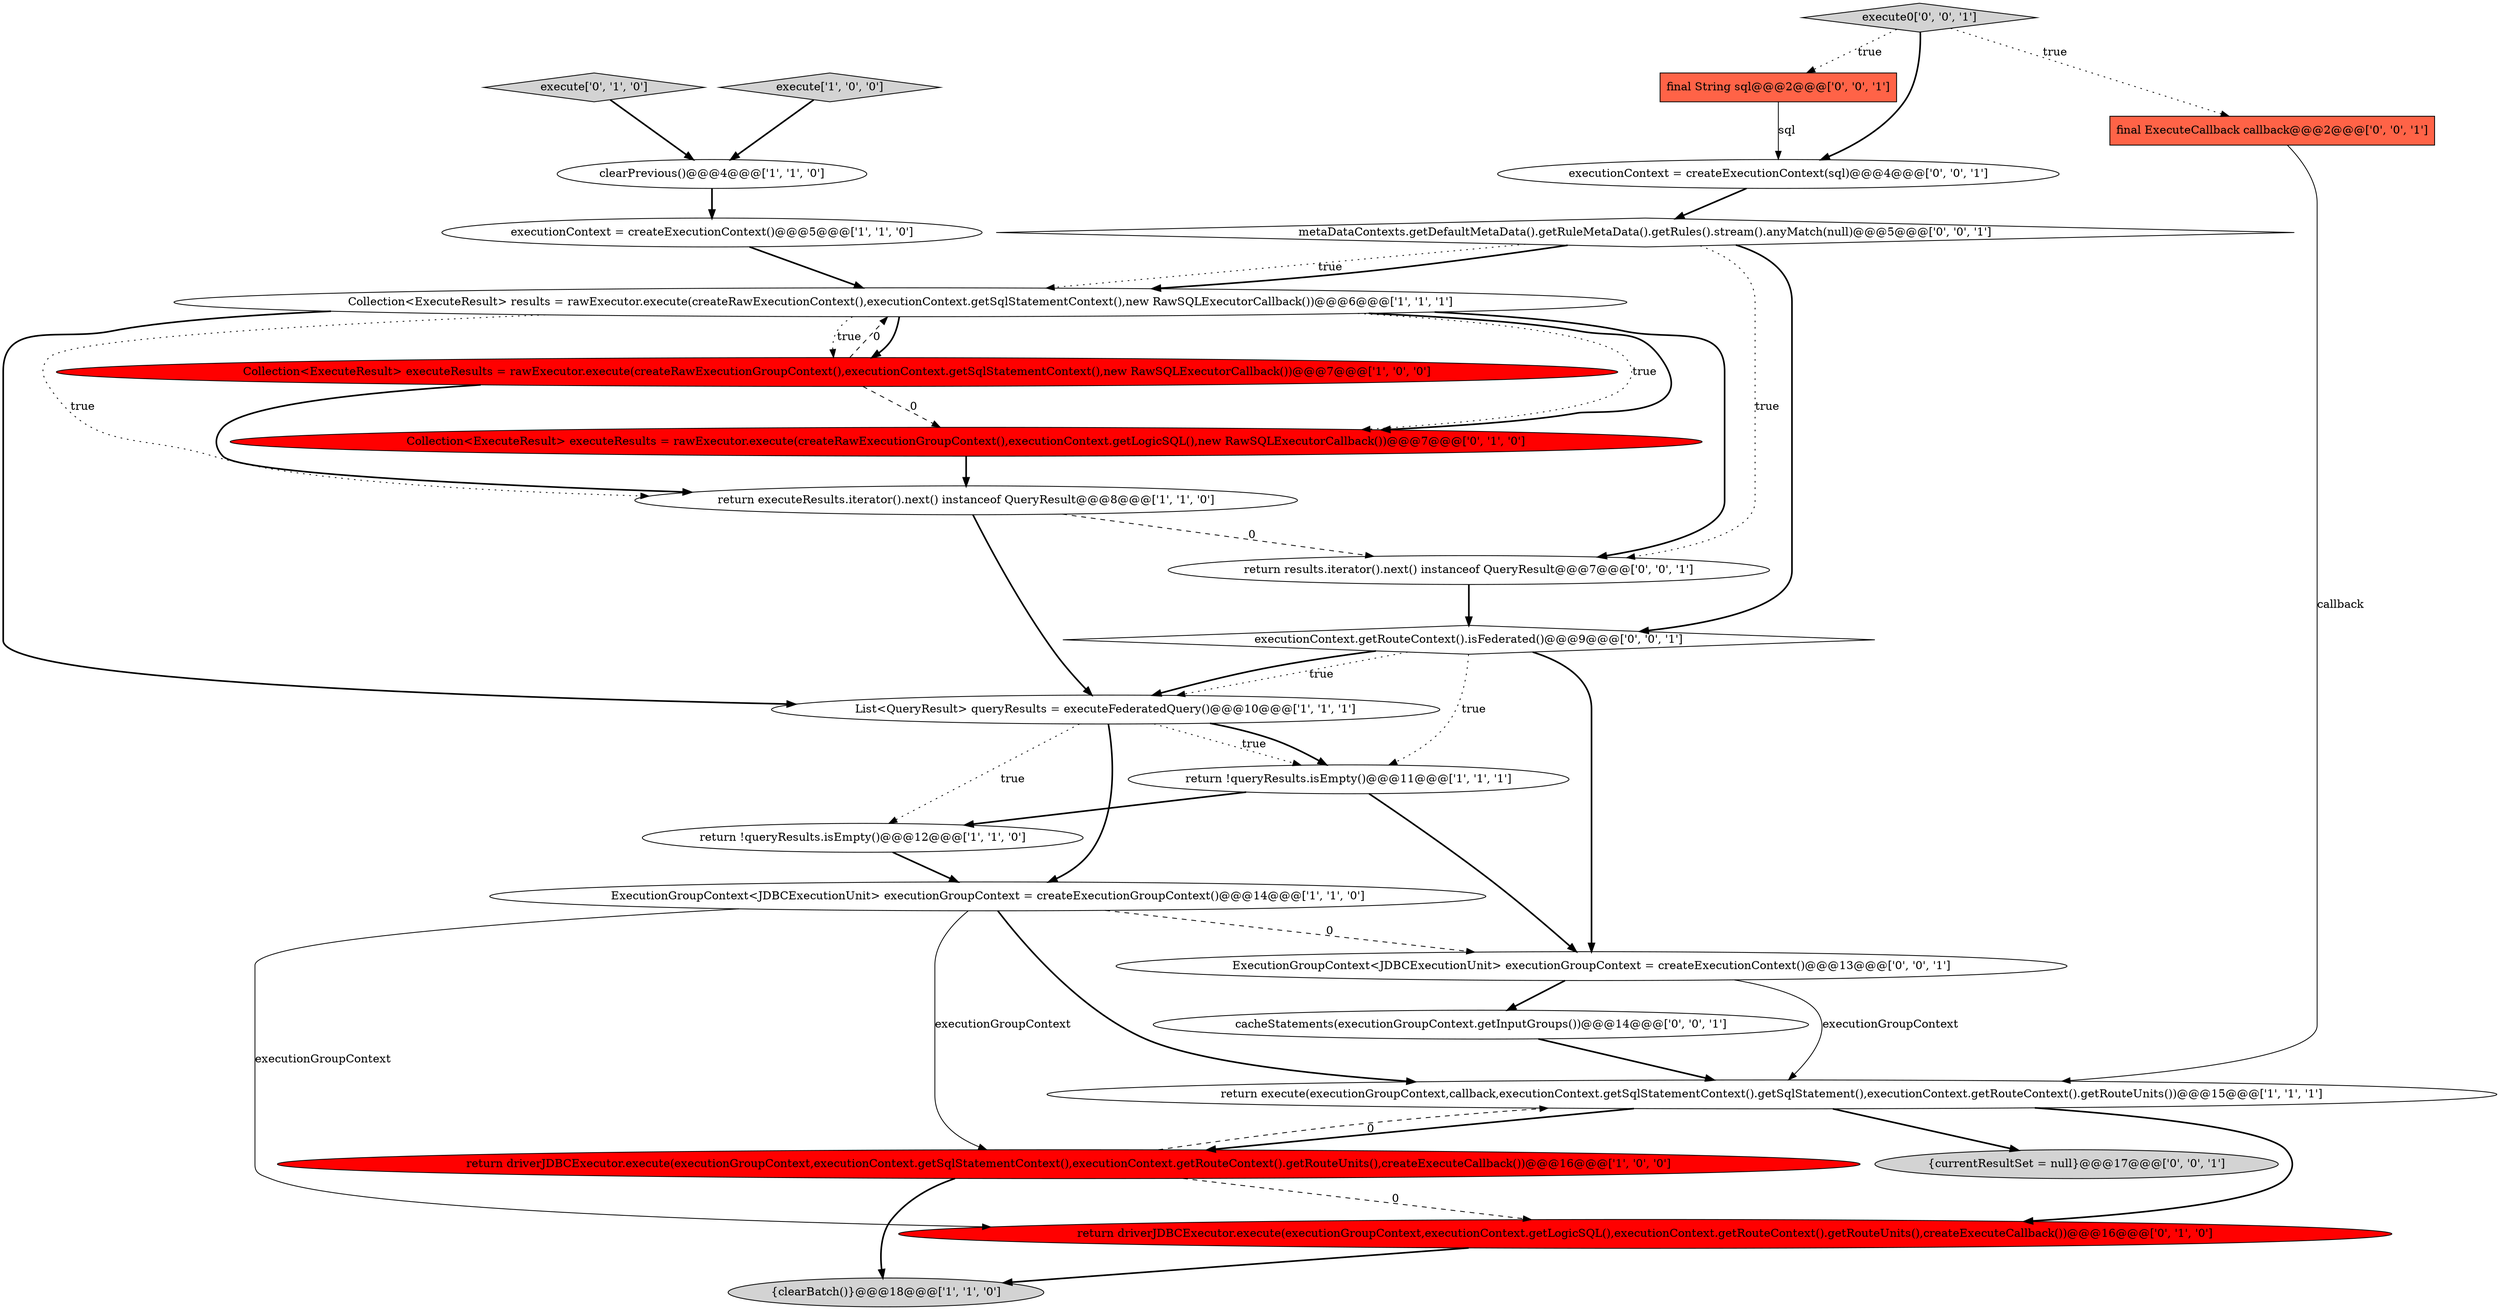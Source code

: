 digraph {
16 [style = filled, label = "executionContext = createExecutionContext(sql)@@@4@@@['0', '0', '1']", fillcolor = white, shape = ellipse image = "AAA0AAABBB3BBB"];
7 [style = filled, label = "return !queryResults.isEmpty()@@@12@@@['1', '1', '0']", fillcolor = white, shape = ellipse image = "AAA0AAABBB1BBB"];
10 [style = filled, label = "return executeResults.iterator().next() instanceof QueryResult@@@8@@@['1', '1', '0']", fillcolor = white, shape = ellipse image = "AAA0AAABBB1BBB"];
25 [style = filled, label = "{currentResultSet = null}@@@17@@@['0', '0', '1']", fillcolor = lightgray, shape = ellipse image = "AAA0AAABBB3BBB"];
6 [style = filled, label = "return !queryResults.isEmpty()@@@11@@@['1', '1', '1']", fillcolor = white, shape = ellipse image = "AAA0AAABBB1BBB"];
18 [style = filled, label = "ExecutionGroupContext<JDBCExecutionUnit> executionGroupContext = createExecutionContext()@@@13@@@['0', '0', '1']", fillcolor = white, shape = ellipse image = "AAA0AAABBB3BBB"];
17 [style = filled, label = "metaDataContexts.getDefaultMetaData().getRuleMetaData().getRules().stream().anyMatch(null)@@@5@@@['0', '0', '1']", fillcolor = white, shape = diamond image = "AAA0AAABBB3BBB"];
5 [style = filled, label = "return driverJDBCExecutor.execute(executionGroupContext,executionContext.getSqlStatementContext(),executionContext.getRouteContext().getRouteUnits(),createExecuteCallback())@@@16@@@['1', '0', '0']", fillcolor = red, shape = ellipse image = "AAA1AAABBB1BBB"];
12 [style = filled, label = "execute['1', '0', '0']", fillcolor = lightgray, shape = diamond image = "AAA0AAABBB1BBB"];
15 [style = filled, label = "Collection<ExecuteResult> executeResults = rawExecutor.execute(createRawExecutionGroupContext(),executionContext.getLogicSQL(),new RawSQLExecutorCallback())@@@7@@@['0', '1', '0']", fillcolor = red, shape = ellipse image = "AAA1AAABBB2BBB"];
4 [style = filled, label = "executionContext = createExecutionContext()@@@5@@@['1', '1', '0']", fillcolor = white, shape = ellipse image = "AAA0AAABBB1BBB"];
13 [style = filled, label = "return driverJDBCExecutor.execute(executionGroupContext,executionContext.getLogicSQL(),executionContext.getRouteContext().getRouteUnits(),createExecuteCallback())@@@16@@@['0', '1', '0']", fillcolor = red, shape = ellipse image = "AAA1AAABBB2BBB"];
1 [style = filled, label = "return execute(executionGroupContext,callback,executionContext.getSqlStatementContext().getSqlStatement(),executionContext.getRouteContext().getRouteUnits())@@@15@@@['1', '1', '1']", fillcolor = white, shape = ellipse image = "AAA0AAABBB1BBB"];
22 [style = filled, label = "final ExecuteCallback callback@@@2@@@['0', '0', '1']", fillcolor = tomato, shape = box image = "AAA0AAABBB3BBB"];
24 [style = filled, label = "return results.iterator().next() instanceof QueryResult@@@7@@@['0', '0', '1']", fillcolor = white, shape = ellipse image = "AAA0AAABBB3BBB"];
8 [style = filled, label = "clearPrevious()@@@4@@@['1', '1', '0']", fillcolor = white, shape = ellipse image = "AAA0AAABBB1BBB"];
14 [style = filled, label = "execute['0', '1', '0']", fillcolor = lightgray, shape = diamond image = "AAA0AAABBB2BBB"];
20 [style = filled, label = "execute0['0', '0', '1']", fillcolor = lightgray, shape = diamond image = "AAA0AAABBB3BBB"];
3 [style = filled, label = "{clearBatch()}@@@18@@@['1', '1', '0']", fillcolor = lightgray, shape = ellipse image = "AAA0AAABBB1BBB"];
11 [style = filled, label = "Collection<ExecuteResult> executeResults = rawExecutor.execute(createRawExecutionGroupContext(),executionContext.getSqlStatementContext(),new RawSQLExecutorCallback())@@@7@@@['1', '0', '0']", fillcolor = red, shape = ellipse image = "AAA1AAABBB1BBB"];
23 [style = filled, label = "executionContext.getRouteContext().isFederated()@@@9@@@['0', '0', '1']", fillcolor = white, shape = diamond image = "AAA0AAABBB3BBB"];
9 [style = filled, label = "List<QueryResult> queryResults = executeFederatedQuery()@@@10@@@['1', '1', '1']", fillcolor = white, shape = ellipse image = "AAA0AAABBB1BBB"];
19 [style = filled, label = "cacheStatements(executionGroupContext.getInputGroups())@@@14@@@['0', '0', '1']", fillcolor = white, shape = ellipse image = "AAA0AAABBB3BBB"];
21 [style = filled, label = "final String sql@@@2@@@['0', '0', '1']", fillcolor = tomato, shape = box image = "AAA0AAABBB3BBB"];
0 [style = filled, label = "Collection<ExecuteResult> results = rawExecutor.execute(createRawExecutionContext(),executionContext.getSqlStatementContext(),new RawSQLExecutorCallback())@@@6@@@['1', '1', '1']", fillcolor = white, shape = ellipse image = "AAA0AAABBB1BBB"];
2 [style = filled, label = "ExecutionGroupContext<JDBCExecutionUnit> executionGroupContext = createExecutionGroupContext()@@@14@@@['1', '1', '0']", fillcolor = white, shape = ellipse image = "AAA0AAABBB1BBB"];
1->5 [style = bold, label=""];
5->3 [style = bold, label=""];
5->13 [style = dashed, label="0"];
5->1 [style = dashed, label="0"];
0->9 [style = bold, label=""];
15->10 [style = bold, label=""];
17->0 [style = dotted, label="true"];
0->10 [style = dotted, label="true"];
9->2 [style = bold, label=""];
23->6 [style = dotted, label="true"];
11->15 [style = dashed, label="0"];
2->1 [style = bold, label=""];
6->18 [style = bold, label=""];
0->15 [style = dotted, label="true"];
22->1 [style = solid, label="callback"];
18->19 [style = bold, label=""];
0->11 [style = bold, label=""];
20->21 [style = dotted, label="true"];
16->17 [style = bold, label=""];
9->6 [style = dotted, label="true"];
1->13 [style = bold, label=""];
17->23 [style = bold, label=""];
0->15 [style = bold, label=""];
23->9 [style = dotted, label="true"];
2->13 [style = solid, label="executionGroupContext"];
11->0 [style = dashed, label="0"];
9->6 [style = bold, label=""];
4->0 [style = bold, label=""];
21->16 [style = solid, label="sql"];
19->1 [style = bold, label=""];
17->0 [style = bold, label=""];
20->16 [style = bold, label=""];
13->3 [style = bold, label=""];
11->10 [style = bold, label=""];
7->2 [style = bold, label=""];
12->8 [style = bold, label=""];
0->24 [style = bold, label=""];
2->5 [style = solid, label="executionGroupContext"];
2->18 [style = dashed, label="0"];
10->9 [style = bold, label=""];
14->8 [style = bold, label=""];
20->22 [style = dotted, label="true"];
8->4 [style = bold, label=""];
9->7 [style = dotted, label="true"];
6->7 [style = bold, label=""];
23->9 [style = bold, label=""];
0->11 [style = dotted, label="true"];
1->25 [style = bold, label=""];
10->24 [style = dashed, label="0"];
23->18 [style = bold, label=""];
17->24 [style = dotted, label="true"];
18->1 [style = solid, label="executionGroupContext"];
24->23 [style = bold, label=""];
}

